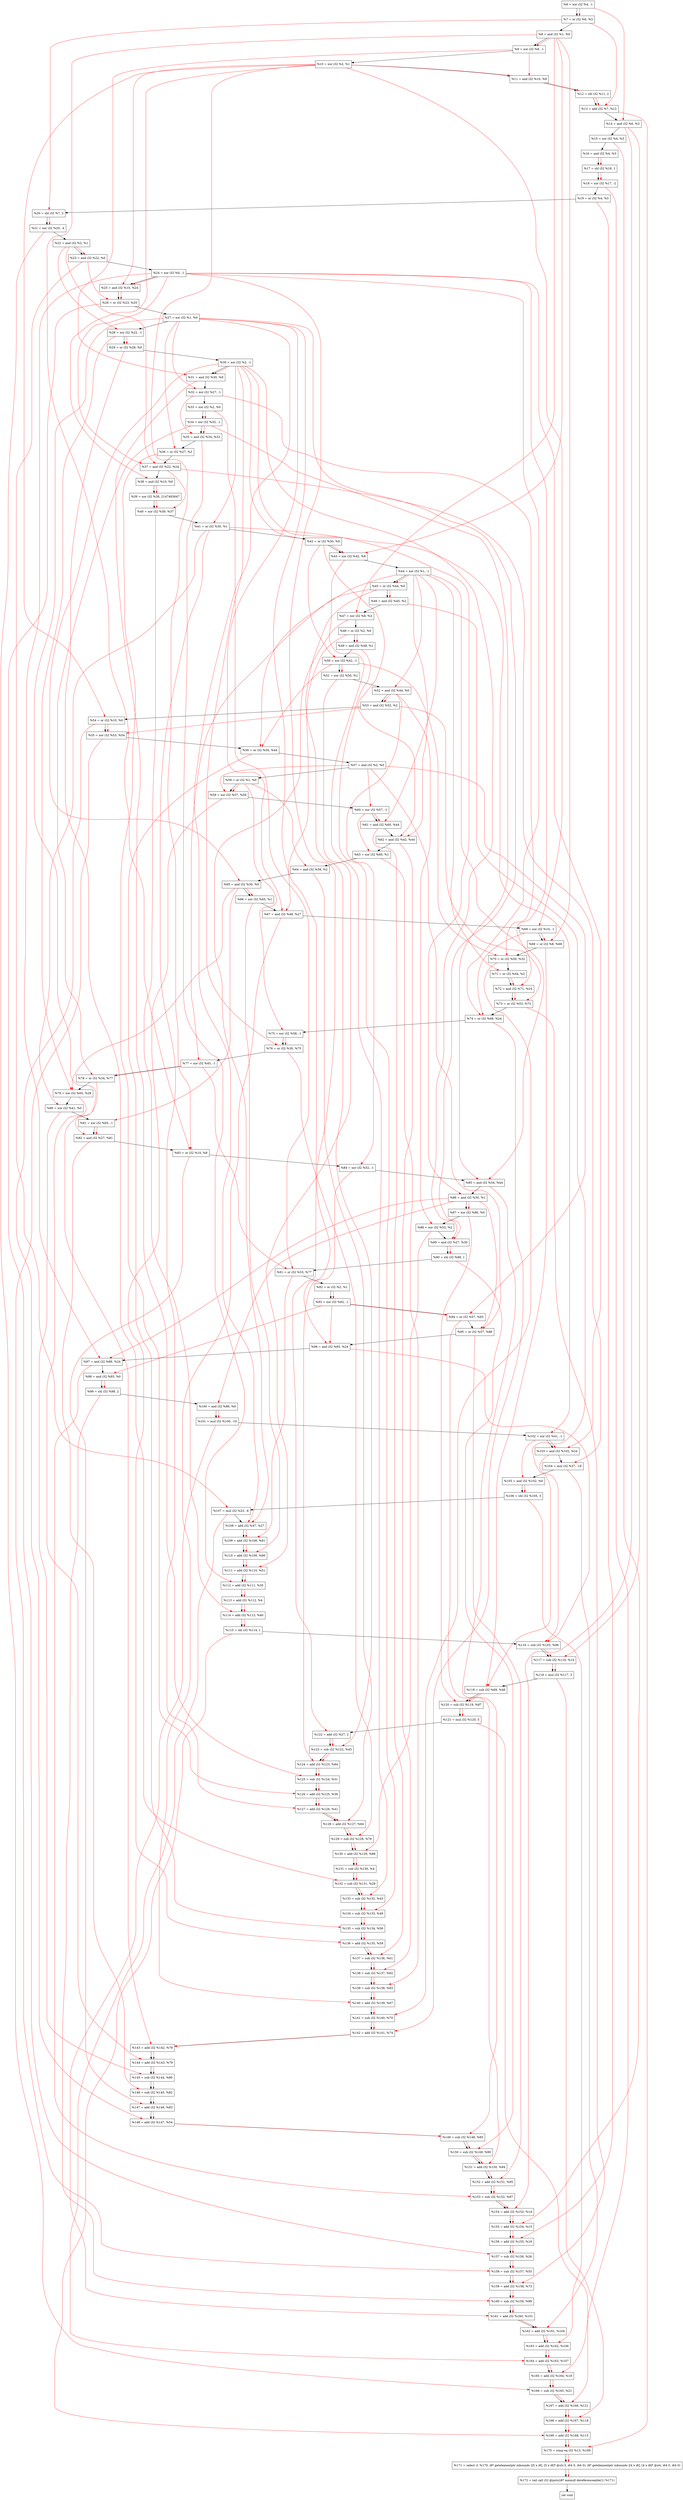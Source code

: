 digraph "DFG for'crackme' function" {
	Node0x1e8ea50[shape=record, label="  %6 = xor i32 %4, -1"];
	Node0x1e8eac0[shape=record, label="  %7 = or i32 %6, %3"];
	Node0x1e8eb30[shape=record, label="  %8 = and i32 %1, %0"];
	Node0x1e8eba0[shape=record, label="  %9 = xor i32 %8, -1"];
	Node0x1e8ec10[shape=record, label="  %10 = xor i32 %2, %1"];
	Node0x1e8ec80[shape=record, label="  %11 = and i32 %10, %9"];
	Node0x1e8ed20[shape=record, label="  %12 = shl i32 %11, 2"];
	Node0x1e8ed90[shape=record, label="  %13 = add i32 %7, %12"];
	Node0x1e8ee00[shape=record, label="  %14 = and i32 %6, %3"];
	Node0x1e8ee70[shape=record, label="  %15 = xor i32 %4, %3"];
	Node0x1e8eee0[shape=record, label="  %16 = and i32 %4, %3"];
	Node0x1e8ef80[shape=record, label="  %17 = shl i32 %16, 1"];
	Node0x1e8f020[shape=record, label="  %18 = xor i32 %17, -2"];
	Node0x1e8f090[shape=record, label="  %19 = or i32 %4, %3"];
	Node0x1e8f100[shape=record, label="  %20 = shl i32 %7, 2"];
	Node0x1e8f1a0[shape=record, label="  %21 = xor i32 %20, -4"];
	Node0x1e8f210[shape=record, label="  %22 = and i32 %2, %1"];
	Node0x1e8f280[shape=record, label="  %23 = and i32 %22, %0"];
	Node0x1e8f2f0[shape=record, label="  %24 = xor i32 %0, -1"];
	Node0x1e8f360[shape=record, label="  %25 = and i32 %10, %24"];
	Node0x1e8f3d0[shape=record, label="  %26 = or i32 %23, %25"];
	Node0x1e8f440[shape=record, label="  %27 = xor i32 %1, %0"];
	Node0x1e8f4b0[shape=record, label="  %28 = xor i32 %22, -1"];
	Node0x1e8f520[shape=record, label="  %29 = or i32 %28, %0"];
	Node0x1e8f590[shape=record, label="  %30 = xor i32 %2, -1"];
	Node0x1e8f600[shape=record, label="  %31 = and i32 %30, %9"];
	Node0x1e8f670[shape=record, label="  %32 = xor i32 %27, -1"];
	Node0x1e8f8f0[shape=record, label="  %33 = xor i32 %2, %0"];
	Node0x1e8f960[shape=record, label="  %34 = xor i32 %33, -1"];
	Node0x1e8f9d0[shape=record, label="  %35 = and i32 %34, %32"];
	Node0x1e8fa40[shape=record, label="  %36 = or i32 %27, %2"];
	Node0x1e8fab0[shape=record, label="  %37 = and i32 %22, %24"];
	Node0x1e8fb20[shape=record, label="  %38 = and i32 %10, %0"];
	Node0x1e8fbc0[shape=record, label="  %39 = xor i32 %38, 2147483647"];
	Node0x1e8fc30[shape=record, label="  %40 = xor i32 %39, %37"];
	Node0x1e8fca0[shape=record, label="  %41 = or i32 %30, %1"];
	Node0x1e8fd10[shape=record, label="  %42 = or i32 %30, %0"];
	Node0x1e8fd80[shape=record, label="  %43 = xor i32 %42, %8"];
	Node0x1e8fdf0[shape=record, label="  %44 = xor i32 %1, -1"];
	Node0x1e8fe60[shape=record, label="  %45 = or i32 %44, %0"];
	Node0x1e8fed0[shape=record, label="  %46 = and i32 %45, %2"];
	Node0x1e8ff40[shape=record, label="  %47 = xor i32 %8, %2"];
	Node0x1e8ffb0[shape=record, label="  %48 = or i32 %2, %0"];
	Node0x1e90020[shape=record, label="  %49 = and i32 %48, %1"];
	Node0x1e90090[shape=record, label="  %50 = xor i32 %42, -1"];
	Node0x1e90100[shape=record, label="  %51 = xor i32 %50, %1"];
	Node0x1e90170[shape=record, label="  %52 = and i32 %44, %0"];
	Node0x1e901e0[shape=record, label="  %53 = and i32 %52, %2"];
	Node0x1e90250[shape=record, label="  %54 = or i32 %10, %0"];
	Node0x1e902c0[shape=record, label="  %55 = xor i32 %53, %54"];
	Node0x1e90330[shape=record, label="  %56 = or i32 %50, %44"];
	Node0x1e903a0[shape=record, label="  %57 = and i32 %2, %0"];
	Node0x1e90410[shape=record, label="  %58 = or i32 %1, %0"];
	Node0x1e90480[shape=record, label="  %59 = xor i32 %57, %58"];
	Node0x1e904f0[shape=record, label="  %60 = xor i32 %57, -1"];
	Node0x1e90560[shape=record, label="  %61 = and i32 %60, %44"];
	Node0x1e905d0[shape=record, label="  %62 = and i32 %42, %44"];
	Node0x1e90640[shape=record, label="  %63 = xor i32 %60, %1"];
	Node0x1e906b0[shape=record, label="  %64 = and i32 %58, %2"];
	Node0x1e90b30[shape=record, label="  %65 = and i32 %30, %0"];
	Node0x1e90ba0[shape=record, label="  %66 = xor i32 %65, %1"];
	Node0x1e90c10[shape=record, label="  %67 = and i32 %48, %27"];
	Node0x1e90c80[shape=record, label="  %68 = xor i32 %10, -1"];
	Node0x1e90cf0[shape=record, label="  %69 = or i32 %8, %68"];
	Node0x1e90d60[shape=record, label="  %70 = or i32 %50, %32"];
	Node0x1e90dd0[shape=record, label="  %71 = or i32 %44, %2"];
	Node0x1e90e40[shape=record, label="  %72 = and i32 %71, %24"];
	Node0x1e90eb0[shape=record, label="  %73 = or i32 %53, %72"];
	Node0x1e90f20[shape=record, label="  %74 = or i32 %68, %24"];
	Node0x1e90f90[shape=record, label="  %75 = xor i32 %58, -1"];
	Node0x1e91000[shape=record, label="  %76 = or i32 %30, %75"];
	Node0x1e91070[shape=record, label="  %77 = xor i32 %45, -1"];
	Node0x1e910e0[shape=record, label="  %78 = or i32 %34, %77"];
	Node0x1e91150[shape=record, label="  %79 = xor i32 %65, %28"];
	Node0x1e911c0[shape=record, label="  %80 = xor i32 %41, %0"];
	Node0x1e91230[shape=record, label="  %81 = xor i32 %65, -1"];
	Node0x1e912a0[shape=record, label="  %82 = and i32 %27, %81"];
	Node0x1e91310[shape=record, label="  %83 = or i32 %10, %8"];
	Node0x1e91380[shape=record, label="  %84 = xor i32 %52, -1"];
	Node0x1e913f0[shape=record, label="  %85 = and i32 %34, %44"];
	Node0x1e91460[shape=record, label="  %86 = and i32 %30, %1"];
	Node0x1e914d0[shape=record, label="  %87 = xor i32 %86, %0"];
	Node0x1e91540[shape=record, label="  %88 = xor i32 %52, %2"];
	Node0x1e915b0[shape=record, label="  %89 = and i32 %27, %30"];
	Node0x1e91620[shape=record, label="  %90 = shl i32 %89, 1"];
	Node0x1e91690[shape=record, label="  %91 = or i32 %33, %77"];
	Node0x1e91700[shape=record, label="  %92 = or i32 %2, %1"];
	Node0x1e91770[shape=record, label="  %93 = xor i32 %92, -1"];
	Node0x1e917e0[shape=record, label="  %94 = or i32 %57, %93"];
	Node0x1e91850[shape=record, label="  %95 = or i32 %57, %86"];
	Node0x1e918c0[shape=record, label="  %96 = and i32 %93, %24"];
	Node0x1e91930[shape=record, label="  %97 = and i32 %86, %24"];
	Node0x1e919a0[shape=record, label="  %98 = and i32 %93, %0"];
	Node0x1e91a10[shape=record, label="  %99 = shl i32 %98, 2"];
	Node0x1e91a80[shape=record, label="  %100 = and i32 %86, %0"];
	Node0x1e91b20[shape=record, label="  %101 = mul i32 %100, -10"];
	Node0x1e91b90[shape=record, label="  %102 = xor i32 %41, -1"];
	Node0x1e91c00[shape=record, label="  %103 = and i32 %102, %24"];
	Node0x1e91ca0[shape=record, label="  %104 = mul i32 %37, -18"];
	Node0x1e91d10[shape=record, label="  %105 = and i32 %102, %0"];
	Node0x1e91db0[shape=record, label="  %106 = shl i32 %105, 3"];
	Node0x1e91e50[shape=record, label="  %107 = mul i32 %23, -6"];
	Node0x1e91ec0[shape=record, label="  %108 = add i32 %47, %27"];
	Node0x1e91f30[shape=record, label="  %109 = add i32 %108, %91"];
	Node0x1e91fa0[shape=record, label="  %110 = add i32 %109, %66"];
	Node0x1e92010[shape=record, label="  %111 = add i32 %110, %51"];
	Node0x1e92080[shape=record, label="  %112 = add i32 %111, %35"];
	Node0x1e920f0[shape=record, label="  %113 = add i32 %112, %4"];
	Node0x1e92160[shape=record, label="  %114 = add i32 %113, %40"];
	Node0x1e921d0[shape=record, label="  %115 = shl i32 %114, 1"];
	Node0x1e92240[shape=record, label="  %116 = sub i32 %103, %96"];
	Node0x1e922b0[shape=record, label="  %117 = sub i32 %116, %14"];
	Node0x1e92320[shape=record, label="  %118 = mul i32 %117, 3"];
	Node0x1e92390[shape=record, label="  %119 = sub i32 %69, %46"];
	Node0x1e92400[shape=record, label="  %120 = sub i32 %119, %87"];
	Node0x1e924a0[shape=record, label="  %121 = mul i32 %120, 5"];
	Node0x1e92510[shape=record, label="  %122 = add i32 %27, 2"];
	Node0x1e92580[shape=record, label="  %123 = sub i32 %122, %45"];
	Node0x1e925f0[shape=record, label="  %124 = add i32 %123, %84"];
	Node0x1e92660[shape=record, label="  %125 = sub i32 %124, %31"];
	Node0x1e926d0[shape=record, label="  %126 = add i32 %125, %36"];
	Node0x1e92740[shape=record, label="  %127 = add i32 %126, %41"];
	Node0x1e927b0[shape=record, label="  %128 = add i32 %127, %64"];
	Node0x1e93030[shape=record, label="  %129 = sub i32 %128, %76"];
	Node0x1e930a0[shape=record, label="  %130 = add i32 %129, %88"];
	Node0x1e93110[shape=record, label="  %131 = sub i32 %130, %4"];
	Node0x1e93180[shape=record, label="  %132 = sub i32 %131, %29"];
	Node0x1e931f0[shape=record, label="  %133 = sub i32 %132, %43"];
	Node0x1e93260[shape=record, label="  %134 = sub i32 %133, %49"];
	Node0x1e932d0[shape=record, label="  %135 = sub i32 %134, %56"];
	Node0x1e93340[shape=record, label="  %136 = add i32 %135, %59"];
	Node0x1e933b0[shape=record, label="  %137 = sub i32 %136, %61"];
	Node0x1e93420[shape=record, label="  %138 = sub i32 %137, %62"];
	Node0x1e93490[shape=record, label="  %139 = sub i32 %138, %63"];
	Node0x1e93500[shape=record, label="  %140 = add i32 %139, %67"];
	Node0x1e93570[shape=record, label="  %141 = sub i32 %140, %70"];
	Node0x1e935e0[shape=record, label="  %142 = add i32 %141, %74"];
	Node0x1e93650[shape=record, label="  %143 = add i32 %142, %78"];
	Node0x1e936c0[shape=record, label="  %144 = add i32 %143, %79"];
	Node0x1e93730[shape=record, label="  %145 = sub i32 %144, %80"];
	Node0x1e937a0[shape=record, label="  %146 = sub i32 %145, %82"];
	Node0x1e93810[shape=record, label="  %147 = add i32 %146, %83"];
	Node0x1e93880[shape=record, label="  %148 = add i32 %147, %54"];
	Node0x1e938f0[shape=record, label="  %149 = sub i32 %148, %85"];
	Node0x1e93960[shape=record, label="  %150 = sub i32 %149, %90"];
	Node0x1e939d0[shape=record, label="  %151 = add i32 %150, %94"];
	Node0x1e93a40[shape=record, label="  %152 = add i32 %151, %95"];
	Node0x1e93ab0[shape=record, label="  %153 = sub i32 %152, %97"];
	Node0x1e93b20[shape=record, label="  %154 = add i32 %153, %14"];
	Node0x1e93b90[shape=record, label="  %155 = add i32 %154, %15"];
	Node0x1e93c00[shape=record, label="  %156 = add i32 %155, %19"];
	Node0x1e93c70[shape=record, label="  %157 = sub i32 %156, %26"];
	Node0x1e93ce0[shape=record, label="  %158 = sub i32 %157, %55"];
	Node0x1e93d50[shape=record, label="  %159 = add i32 %158, %73"];
	Node0x1e93dc0[shape=record, label="  %160 = sub i32 %159, %99"];
	Node0x1e93e30[shape=record, label="  %161 = add i32 %160, %101"];
	Node0x1e93ea0[shape=record, label="  %162 = add i32 %161, %104"];
	Node0x1e93f10[shape=record, label="  %163 = add i32 %162, %106"];
	Node0x1e93f80[shape=record, label="  %164 = add i32 %163, %107"];
	Node0x1e93ff0[shape=record, label="  %165 = add i32 %164, %18"];
	Node0x1e94060[shape=record, label="  %166 = sub i32 %165, %21"];
	Node0x1e940d0[shape=record, label="  %167 = add i32 %166, %121"];
	Node0x1e94140[shape=record, label="  %168 = add i32 %167, %118"];
	Node0x1e941b0[shape=record, label="  %169 = add i32 %168, %115"];
	Node0x1e94220[shape=record, label="  %170 = icmp eq i32 %13, %169"];
	Node0x1e2e268[shape=record, label="  %171 = select i1 %170, i8* getelementptr inbounds ([5 x i8], [5 x i8]* @str.3, i64 0, i64 0), i8* getelementptr inbounds ([4 x i8], [4 x i8]* @str, i64 0, i64 0)"];
	Node0x1e944b0[shape=record, label="  %172 = tail call i32 @puts(i8* nonnull dereferenceable(1) %171)"];
	Node0x1e94500[shape=record, label="  ret void"];
	Node0x1e8ea50 -> Node0x1e8eac0;
	Node0x1e8eac0 -> Node0x1e8eb30;
	Node0x1e8eb30 -> Node0x1e8eba0;
	Node0x1e8eba0 -> Node0x1e8ec10;
	Node0x1e8ec10 -> Node0x1e8ec80;
	Node0x1e8ec80 -> Node0x1e8ed20;
	Node0x1e8ed20 -> Node0x1e8ed90;
	Node0x1e8ed90 -> Node0x1e8ee00;
	Node0x1e8ee00 -> Node0x1e8ee70;
	Node0x1e8ee70 -> Node0x1e8eee0;
	Node0x1e8eee0 -> Node0x1e8ef80;
	Node0x1e8ef80 -> Node0x1e8f020;
	Node0x1e8f020 -> Node0x1e8f090;
	Node0x1e8f090 -> Node0x1e8f100;
	Node0x1e8f100 -> Node0x1e8f1a0;
	Node0x1e8f1a0 -> Node0x1e8f210;
	Node0x1e8f210 -> Node0x1e8f280;
	Node0x1e8f280 -> Node0x1e8f2f0;
	Node0x1e8f2f0 -> Node0x1e8f360;
	Node0x1e8f360 -> Node0x1e8f3d0;
	Node0x1e8f3d0 -> Node0x1e8f440;
	Node0x1e8f440 -> Node0x1e8f4b0;
	Node0x1e8f4b0 -> Node0x1e8f520;
	Node0x1e8f520 -> Node0x1e8f590;
	Node0x1e8f590 -> Node0x1e8f600;
	Node0x1e8f600 -> Node0x1e8f670;
	Node0x1e8f670 -> Node0x1e8f8f0;
	Node0x1e8f8f0 -> Node0x1e8f960;
	Node0x1e8f960 -> Node0x1e8f9d0;
	Node0x1e8f9d0 -> Node0x1e8fa40;
	Node0x1e8fa40 -> Node0x1e8fab0;
	Node0x1e8fab0 -> Node0x1e8fb20;
	Node0x1e8fb20 -> Node0x1e8fbc0;
	Node0x1e8fbc0 -> Node0x1e8fc30;
	Node0x1e8fc30 -> Node0x1e8fca0;
	Node0x1e8fca0 -> Node0x1e8fd10;
	Node0x1e8fd10 -> Node0x1e8fd80;
	Node0x1e8fd80 -> Node0x1e8fdf0;
	Node0x1e8fdf0 -> Node0x1e8fe60;
	Node0x1e8fe60 -> Node0x1e8fed0;
	Node0x1e8fed0 -> Node0x1e8ff40;
	Node0x1e8ff40 -> Node0x1e8ffb0;
	Node0x1e8ffb0 -> Node0x1e90020;
	Node0x1e90020 -> Node0x1e90090;
	Node0x1e90090 -> Node0x1e90100;
	Node0x1e90100 -> Node0x1e90170;
	Node0x1e90170 -> Node0x1e901e0;
	Node0x1e901e0 -> Node0x1e90250;
	Node0x1e90250 -> Node0x1e902c0;
	Node0x1e902c0 -> Node0x1e90330;
	Node0x1e90330 -> Node0x1e903a0;
	Node0x1e903a0 -> Node0x1e90410;
	Node0x1e90410 -> Node0x1e90480;
	Node0x1e90480 -> Node0x1e904f0;
	Node0x1e904f0 -> Node0x1e90560;
	Node0x1e90560 -> Node0x1e905d0;
	Node0x1e905d0 -> Node0x1e90640;
	Node0x1e90640 -> Node0x1e906b0;
	Node0x1e906b0 -> Node0x1e90b30;
	Node0x1e90b30 -> Node0x1e90ba0;
	Node0x1e90ba0 -> Node0x1e90c10;
	Node0x1e90c10 -> Node0x1e90c80;
	Node0x1e90c80 -> Node0x1e90cf0;
	Node0x1e90cf0 -> Node0x1e90d60;
	Node0x1e90d60 -> Node0x1e90dd0;
	Node0x1e90dd0 -> Node0x1e90e40;
	Node0x1e90e40 -> Node0x1e90eb0;
	Node0x1e90eb0 -> Node0x1e90f20;
	Node0x1e90f20 -> Node0x1e90f90;
	Node0x1e90f90 -> Node0x1e91000;
	Node0x1e91000 -> Node0x1e91070;
	Node0x1e91070 -> Node0x1e910e0;
	Node0x1e910e0 -> Node0x1e91150;
	Node0x1e91150 -> Node0x1e911c0;
	Node0x1e911c0 -> Node0x1e91230;
	Node0x1e91230 -> Node0x1e912a0;
	Node0x1e912a0 -> Node0x1e91310;
	Node0x1e91310 -> Node0x1e91380;
	Node0x1e91380 -> Node0x1e913f0;
	Node0x1e913f0 -> Node0x1e91460;
	Node0x1e91460 -> Node0x1e914d0;
	Node0x1e914d0 -> Node0x1e91540;
	Node0x1e91540 -> Node0x1e915b0;
	Node0x1e915b0 -> Node0x1e91620;
	Node0x1e91620 -> Node0x1e91690;
	Node0x1e91690 -> Node0x1e91700;
	Node0x1e91700 -> Node0x1e91770;
	Node0x1e91770 -> Node0x1e917e0;
	Node0x1e917e0 -> Node0x1e91850;
	Node0x1e91850 -> Node0x1e918c0;
	Node0x1e918c0 -> Node0x1e91930;
	Node0x1e91930 -> Node0x1e919a0;
	Node0x1e919a0 -> Node0x1e91a10;
	Node0x1e91a10 -> Node0x1e91a80;
	Node0x1e91a80 -> Node0x1e91b20;
	Node0x1e91b20 -> Node0x1e91b90;
	Node0x1e91b90 -> Node0x1e91c00;
	Node0x1e91c00 -> Node0x1e91ca0;
	Node0x1e91ca0 -> Node0x1e91d10;
	Node0x1e91d10 -> Node0x1e91db0;
	Node0x1e91db0 -> Node0x1e91e50;
	Node0x1e91e50 -> Node0x1e91ec0;
	Node0x1e91ec0 -> Node0x1e91f30;
	Node0x1e91f30 -> Node0x1e91fa0;
	Node0x1e91fa0 -> Node0x1e92010;
	Node0x1e92010 -> Node0x1e92080;
	Node0x1e92080 -> Node0x1e920f0;
	Node0x1e920f0 -> Node0x1e92160;
	Node0x1e92160 -> Node0x1e921d0;
	Node0x1e921d0 -> Node0x1e92240;
	Node0x1e92240 -> Node0x1e922b0;
	Node0x1e922b0 -> Node0x1e92320;
	Node0x1e92320 -> Node0x1e92390;
	Node0x1e92390 -> Node0x1e92400;
	Node0x1e92400 -> Node0x1e924a0;
	Node0x1e924a0 -> Node0x1e92510;
	Node0x1e92510 -> Node0x1e92580;
	Node0x1e92580 -> Node0x1e925f0;
	Node0x1e925f0 -> Node0x1e92660;
	Node0x1e92660 -> Node0x1e926d0;
	Node0x1e926d0 -> Node0x1e92740;
	Node0x1e92740 -> Node0x1e927b0;
	Node0x1e927b0 -> Node0x1e93030;
	Node0x1e93030 -> Node0x1e930a0;
	Node0x1e930a0 -> Node0x1e93110;
	Node0x1e93110 -> Node0x1e93180;
	Node0x1e93180 -> Node0x1e931f0;
	Node0x1e931f0 -> Node0x1e93260;
	Node0x1e93260 -> Node0x1e932d0;
	Node0x1e932d0 -> Node0x1e93340;
	Node0x1e93340 -> Node0x1e933b0;
	Node0x1e933b0 -> Node0x1e93420;
	Node0x1e93420 -> Node0x1e93490;
	Node0x1e93490 -> Node0x1e93500;
	Node0x1e93500 -> Node0x1e93570;
	Node0x1e93570 -> Node0x1e935e0;
	Node0x1e935e0 -> Node0x1e93650;
	Node0x1e93650 -> Node0x1e936c0;
	Node0x1e936c0 -> Node0x1e93730;
	Node0x1e93730 -> Node0x1e937a0;
	Node0x1e937a0 -> Node0x1e93810;
	Node0x1e93810 -> Node0x1e93880;
	Node0x1e93880 -> Node0x1e938f0;
	Node0x1e938f0 -> Node0x1e93960;
	Node0x1e93960 -> Node0x1e939d0;
	Node0x1e939d0 -> Node0x1e93a40;
	Node0x1e93a40 -> Node0x1e93ab0;
	Node0x1e93ab0 -> Node0x1e93b20;
	Node0x1e93b20 -> Node0x1e93b90;
	Node0x1e93b90 -> Node0x1e93c00;
	Node0x1e93c00 -> Node0x1e93c70;
	Node0x1e93c70 -> Node0x1e93ce0;
	Node0x1e93ce0 -> Node0x1e93d50;
	Node0x1e93d50 -> Node0x1e93dc0;
	Node0x1e93dc0 -> Node0x1e93e30;
	Node0x1e93e30 -> Node0x1e93ea0;
	Node0x1e93ea0 -> Node0x1e93f10;
	Node0x1e93f10 -> Node0x1e93f80;
	Node0x1e93f80 -> Node0x1e93ff0;
	Node0x1e93ff0 -> Node0x1e94060;
	Node0x1e94060 -> Node0x1e940d0;
	Node0x1e940d0 -> Node0x1e94140;
	Node0x1e94140 -> Node0x1e941b0;
	Node0x1e941b0 -> Node0x1e94220;
	Node0x1e94220 -> Node0x1e2e268;
	Node0x1e2e268 -> Node0x1e944b0;
	Node0x1e944b0 -> Node0x1e94500;
edge [color=red]
	Node0x1e8ea50 -> Node0x1e8eac0;
	Node0x1e8eb30 -> Node0x1e8eba0;
	Node0x1e8ec10 -> Node0x1e8ec80;
	Node0x1e8eba0 -> Node0x1e8ec80;
	Node0x1e8ec80 -> Node0x1e8ed20;
	Node0x1e8eac0 -> Node0x1e8ed90;
	Node0x1e8ed20 -> Node0x1e8ed90;
	Node0x1e8ea50 -> Node0x1e8ee00;
	Node0x1e8eee0 -> Node0x1e8ef80;
	Node0x1e8ef80 -> Node0x1e8f020;
	Node0x1e8eac0 -> Node0x1e8f100;
	Node0x1e8f100 -> Node0x1e8f1a0;
	Node0x1e8f210 -> Node0x1e8f280;
	Node0x1e8ec10 -> Node0x1e8f360;
	Node0x1e8f2f0 -> Node0x1e8f360;
	Node0x1e8f280 -> Node0x1e8f3d0;
	Node0x1e8f360 -> Node0x1e8f3d0;
	Node0x1e8f210 -> Node0x1e8f4b0;
	Node0x1e8f4b0 -> Node0x1e8f520;
	Node0x1e8f590 -> Node0x1e8f600;
	Node0x1e8eba0 -> Node0x1e8f600;
	Node0x1e8f440 -> Node0x1e8f670;
	Node0x1e8f8f0 -> Node0x1e8f960;
	Node0x1e8f960 -> Node0x1e8f9d0;
	Node0x1e8f670 -> Node0x1e8f9d0;
	Node0x1e8f440 -> Node0x1e8fa40;
	Node0x1e8f210 -> Node0x1e8fab0;
	Node0x1e8f2f0 -> Node0x1e8fab0;
	Node0x1e8ec10 -> Node0x1e8fb20;
	Node0x1e8fb20 -> Node0x1e8fbc0;
	Node0x1e8fbc0 -> Node0x1e8fc30;
	Node0x1e8fab0 -> Node0x1e8fc30;
	Node0x1e8f590 -> Node0x1e8fca0;
	Node0x1e8f590 -> Node0x1e8fd10;
	Node0x1e8fd10 -> Node0x1e8fd80;
	Node0x1e8eb30 -> Node0x1e8fd80;
	Node0x1e8fdf0 -> Node0x1e8fe60;
	Node0x1e8fe60 -> Node0x1e8fed0;
	Node0x1e8eb30 -> Node0x1e8ff40;
	Node0x1e8ffb0 -> Node0x1e90020;
	Node0x1e8fd10 -> Node0x1e90090;
	Node0x1e90090 -> Node0x1e90100;
	Node0x1e8fdf0 -> Node0x1e90170;
	Node0x1e90170 -> Node0x1e901e0;
	Node0x1e8ec10 -> Node0x1e90250;
	Node0x1e901e0 -> Node0x1e902c0;
	Node0x1e90250 -> Node0x1e902c0;
	Node0x1e90090 -> Node0x1e90330;
	Node0x1e8fdf0 -> Node0x1e90330;
	Node0x1e903a0 -> Node0x1e90480;
	Node0x1e90410 -> Node0x1e90480;
	Node0x1e903a0 -> Node0x1e904f0;
	Node0x1e904f0 -> Node0x1e90560;
	Node0x1e8fdf0 -> Node0x1e90560;
	Node0x1e8fd10 -> Node0x1e905d0;
	Node0x1e8fdf0 -> Node0x1e905d0;
	Node0x1e904f0 -> Node0x1e90640;
	Node0x1e90410 -> Node0x1e906b0;
	Node0x1e8f590 -> Node0x1e90b30;
	Node0x1e90b30 -> Node0x1e90ba0;
	Node0x1e8ffb0 -> Node0x1e90c10;
	Node0x1e8f440 -> Node0x1e90c10;
	Node0x1e8ec10 -> Node0x1e90c80;
	Node0x1e8eb30 -> Node0x1e90cf0;
	Node0x1e90c80 -> Node0x1e90cf0;
	Node0x1e90090 -> Node0x1e90d60;
	Node0x1e8f670 -> Node0x1e90d60;
	Node0x1e8fdf0 -> Node0x1e90dd0;
	Node0x1e90dd0 -> Node0x1e90e40;
	Node0x1e8f2f0 -> Node0x1e90e40;
	Node0x1e901e0 -> Node0x1e90eb0;
	Node0x1e90e40 -> Node0x1e90eb0;
	Node0x1e90c80 -> Node0x1e90f20;
	Node0x1e8f2f0 -> Node0x1e90f20;
	Node0x1e90410 -> Node0x1e90f90;
	Node0x1e8f590 -> Node0x1e91000;
	Node0x1e90f90 -> Node0x1e91000;
	Node0x1e8fe60 -> Node0x1e91070;
	Node0x1e8f960 -> Node0x1e910e0;
	Node0x1e91070 -> Node0x1e910e0;
	Node0x1e90b30 -> Node0x1e91150;
	Node0x1e8f4b0 -> Node0x1e91150;
	Node0x1e8fca0 -> Node0x1e911c0;
	Node0x1e90b30 -> Node0x1e91230;
	Node0x1e8f440 -> Node0x1e912a0;
	Node0x1e91230 -> Node0x1e912a0;
	Node0x1e8ec10 -> Node0x1e91310;
	Node0x1e8eb30 -> Node0x1e91310;
	Node0x1e90170 -> Node0x1e91380;
	Node0x1e8f960 -> Node0x1e913f0;
	Node0x1e8fdf0 -> Node0x1e913f0;
	Node0x1e8f590 -> Node0x1e91460;
	Node0x1e91460 -> Node0x1e914d0;
	Node0x1e90170 -> Node0x1e91540;
	Node0x1e8f440 -> Node0x1e915b0;
	Node0x1e8f590 -> Node0x1e915b0;
	Node0x1e915b0 -> Node0x1e91620;
	Node0x1e8f8f0 -> Node0x1e91690;
	Node0x1e91070 -> Node0x1e91690;
	Node0x1e91700 -> Node0x1e91770;
	Node0x1e903a0 -> Node0x1e917e0;
	Node0x1e91770 -> Node0x1e917e0;
	Node0x1e903a0 -> Node0x1e91850;
	Node0x1e91460 -> Node0x1e91850;
	Node0x1e91770 -> Node0x1e918c0;
	Node0x1e8f2f0 -> Node0x1e918c0;
	Node0x1e91460 -> Node0x1e91930;
	Node0x1e8f2f0 -> Node0x1e91930;
	Node0x1e91770 -> Node0x1e919a0;
	Node0x1e919a0 -> Node0x1e91a10;
	Node0x1e91460 -> Node0x1e91a80;
	Node0x1e91a80 -> Node0x1e91b20;
	Node0x1e8fca0 -> Node0x1e91b90;
	Node0x1e91b90 -> Node0x1e91c00;
	Node0x1e8f2f0 -> Node0x1e91c00;
	Node0x1e8fab0 -> Node0x1e91ca0;
	Node0x1e91b90 -> Node0x1e91d10;
	Node0x1e91d10 -> Node0x1e91db0;
	Node0x1e8f280 -> Node0x1e91e50;
	Node0x1e8ff40 -> Node0x1e91ec0;
	Node0x1e8f440 -> Node0x1e91ec0;
	Node0x1e91ec0 -> Node0x1e91f30;
	Node0x1e91690 -> Node0x1e91f30;
	Node0x1e91f30 -> Node0x1e91fa0;
	Node0x1e90ba0 -> Node0x1e91fa0;
	Node0x1e91fa0 -> Node0x1e92010;
	Node0x1e90100 -> Node0x1e92010;
	Node0x1e92010 -> Node0x1e92080;
	Node0x1e8f9d0 -> Node0x1e92080;
	Node0x1e92080 -> Node0x1e920f0;
	Node0x1e920f0 -> Node0x1e92160;
	Node0x1e8fc30 -> Node0x1e92160;
	Node0x1e92160 -> Node0x1e921d0;
	Node0x1e91c00 -> Node0x1e92240;
	Node0x1e918c0 -> Node0x1e92240;
	Node0x1e92240 -> Node0x1e922b0;
	Node0x1e8ee00 -> Node0x1e922b0;
	Node0x1e922b0 -> Node0x1e92320;
	Node0x1e90cf0 -> Node0x1e92390;
	Node0x1e8fed0 -> Node0x1e92390;
	Node0x1e92390 -> Node0x1e92400;
	Node0x1e914d0 -> Node0x1e92400;
	Node0x1e92400 -> Node0x1e924a0;
	Node0x1e8f440 -> Node0x1e92510;
	Node0x1e92510 -> Node0x1e92580;
	Node0x1e8fe60 -> Node0x1e92580;
	Node0x1e92580 -> Node0x1e925f0;
	Node0x1e91380 -> Node0x1e925f0;
	Node0x1e925f0 -> Node0x1e92660;
	Node0x1e8f600 -> Node0x1e92660;
	Node0x1e92660 -> Node0x1e926d0;
	Node0x1e8fa40 -> Node0x1e926d0;
	Node0x1e926d0 -> Node0x1e92740;
	Node0x1e8fca0 -> Node0x1e92740;
	Node0x1e92740 -> Node0x1e927b0;
	Node0x1e906b0 -> Node0x1e927b0;
	Node0x1e927b0 -> Node0x1e93030;
	Node0x1e91000 -> Node0x1e93030;
	Node0x1e93030 -> Node0x1e930a0;
	Node0x1e91540 -> Node0x1e930a0;
	Node0x1e930a0 -> Node0x1e93110;
	Node0x1e93110 -> Node0x1e93180;
	Node0x1e8f520 -> Node0x1e93180;
	Node0x1e93180 -> Node0x1e931f0;
	Node0x1e8fd80 -> Node0x1e931f0;
	Node0x1e931f0 -> Node0x1e93260;
	Node0x1e90020 -> Node0x1e93260;
	Node0x1e93260 -> Node0x1e932d0;
	Node0x1e90330 -> Node0x1e932d0;
	Node0x1e932d0 -> Node0x1e93340;
	Node0x1e90480 -> Node0x1e93340;
	Node0x1e93340 -> Node0x1e933b0;
	Node0x1e90560 -> Node0x1e933b0;
	Node0x1e933b0 -> Node0x1e93420;
	Node0x1e905d0 -> Node0x1e93420;
	Node0x1e93420 -> Node0x1e93490;
	Node0x1e90640 -> Node0x1e93490;
	Node0x1e93490 -> Node0x1e93500;
	Node0x1e90c10 -> Node0x1e93500;
	Node0x1e93500 -> Node0x1e93570;
	Node0x1e90d60 -> Node0x1e93570;
	Node0x1e93570 -> Node0x1e935e0;
	Node0x1e90f20 -> Node0x1e935e0;
	Node0x1e935e0 -> Node0x1e93650;
	Node0x1e910e0 -> Node0x1e93650;
	Node0x1e93650 -> Node0x1e936c0;
	Node0x1e91150 -> Node0x1e936c0;
	Node0x1e936c0 -> Node0x1e93730;
	Node0x1e911c0 -> Node0x1e93730;
	Node0x1e93730 -> Node0x1e937a0;
	Node0x1e912a0 -> Node0x1e937a0;
	Node0x1e937a0 -> Node0x1e93810;
	Node0x1e91310 -> Node0x1e93810;
	Node0x1e93810 -> Node0x1e93880;
	Node0x1e90250 -> Node0x1e93880;
	Node0x1e93880 -> Node0x1e938f0;
	Node0x1e913f0 -> Node0x1e938f0;
	Node0x1e938f0 -> Node0x1e93960;
	Node0x1e91620 -> Node0x1e93960;
	Node0x1e93960 -> Node0x1e939d0;
	Node0x1e917e0 -> Node0x1e939d0;
	Node0x1e939d0 -> Node0x1e93a40;
	Node0x1e91850 -> Node0x1e93a40;
	Node0x1e93a40 -> Node0x1e93ab0;
	Node0x1e91930 -> Node0x1e93ab0;
	Node0x1e93ab0 -> Node0x1e93b20;
	Node0x1e8ee00 -> Node0x1e93b20;
	Node0x1e93b20 -> Node0x1e93b90;
	Node0x1e8ee70 -> Node0x1e93b90;
	Node0x1e93b90 -> Node0x1e93c00;
	Node0x1e8f090 -> Node0x1e93c00;
	Node0x1e93c00 -> Node0x1e93c70;
	Node0x1e8f3d0 -> Node0x1e93c70;
	Node0x1e93c70 -> Node0x1e93ce0;
	Node0x1e902c0 -> Node0x1e93ce0;
	Node0x1e93ce0 -> Node0x1e93d50;
	Node0x1e90eb0 -> Node0x1e93d50;
	Node0x1e93d50 -> Node0x1e93dc0;
	Node0x1e91a10 -> Node0x1e93dc0;
	Node0x1e93dc0 -> Node0x1e93e30;
	Node0x1e91b20 -> Node0x1e93e30;
	Node0x1e93e30 -> Node0x1e93ea0;
	Node0x1e91ca0 -> Node0x1e93ea0;
	Node0x1e93ea0 -> Node0x1e93f10;
	Node0x1e91db0 -> Node0x1e93f10;
	Node0x1e93f10 -> Node0x1e93f80;
	Node0x1e91e50 -> Node0x1e93f80;
	Node0x1e93f80 -> Node0x1e93ff0;
	Node0x1e8f020 -> Node0x1e93ff0;
	Node0x1e93ff0 -> Node0x1e94060;
	Node0x1e8f1a0 -> Node0x1e94060;
	Node0x1e94060 -> Node0x1e940d0;
	Node0x1e924a0 -> Node0x1e940d0;
	Node0x1e940d0 -> Node0x1e94140;
	Node0x1e92320 -> Node0x1e94140;
	Node0x1e94140 -> Node0x1e941b0;
	Node0x1e921d0 -> Node0x1e941b0;
	Node0x1e8ed90 -> Node0x1e94220;
	Node0x1e941b0 -> Node0x1e94220;
	Node0x1e94220 -> Node0x1e2e268;
	Node0x1e2e268 -> Node0x1e944b0;
}
